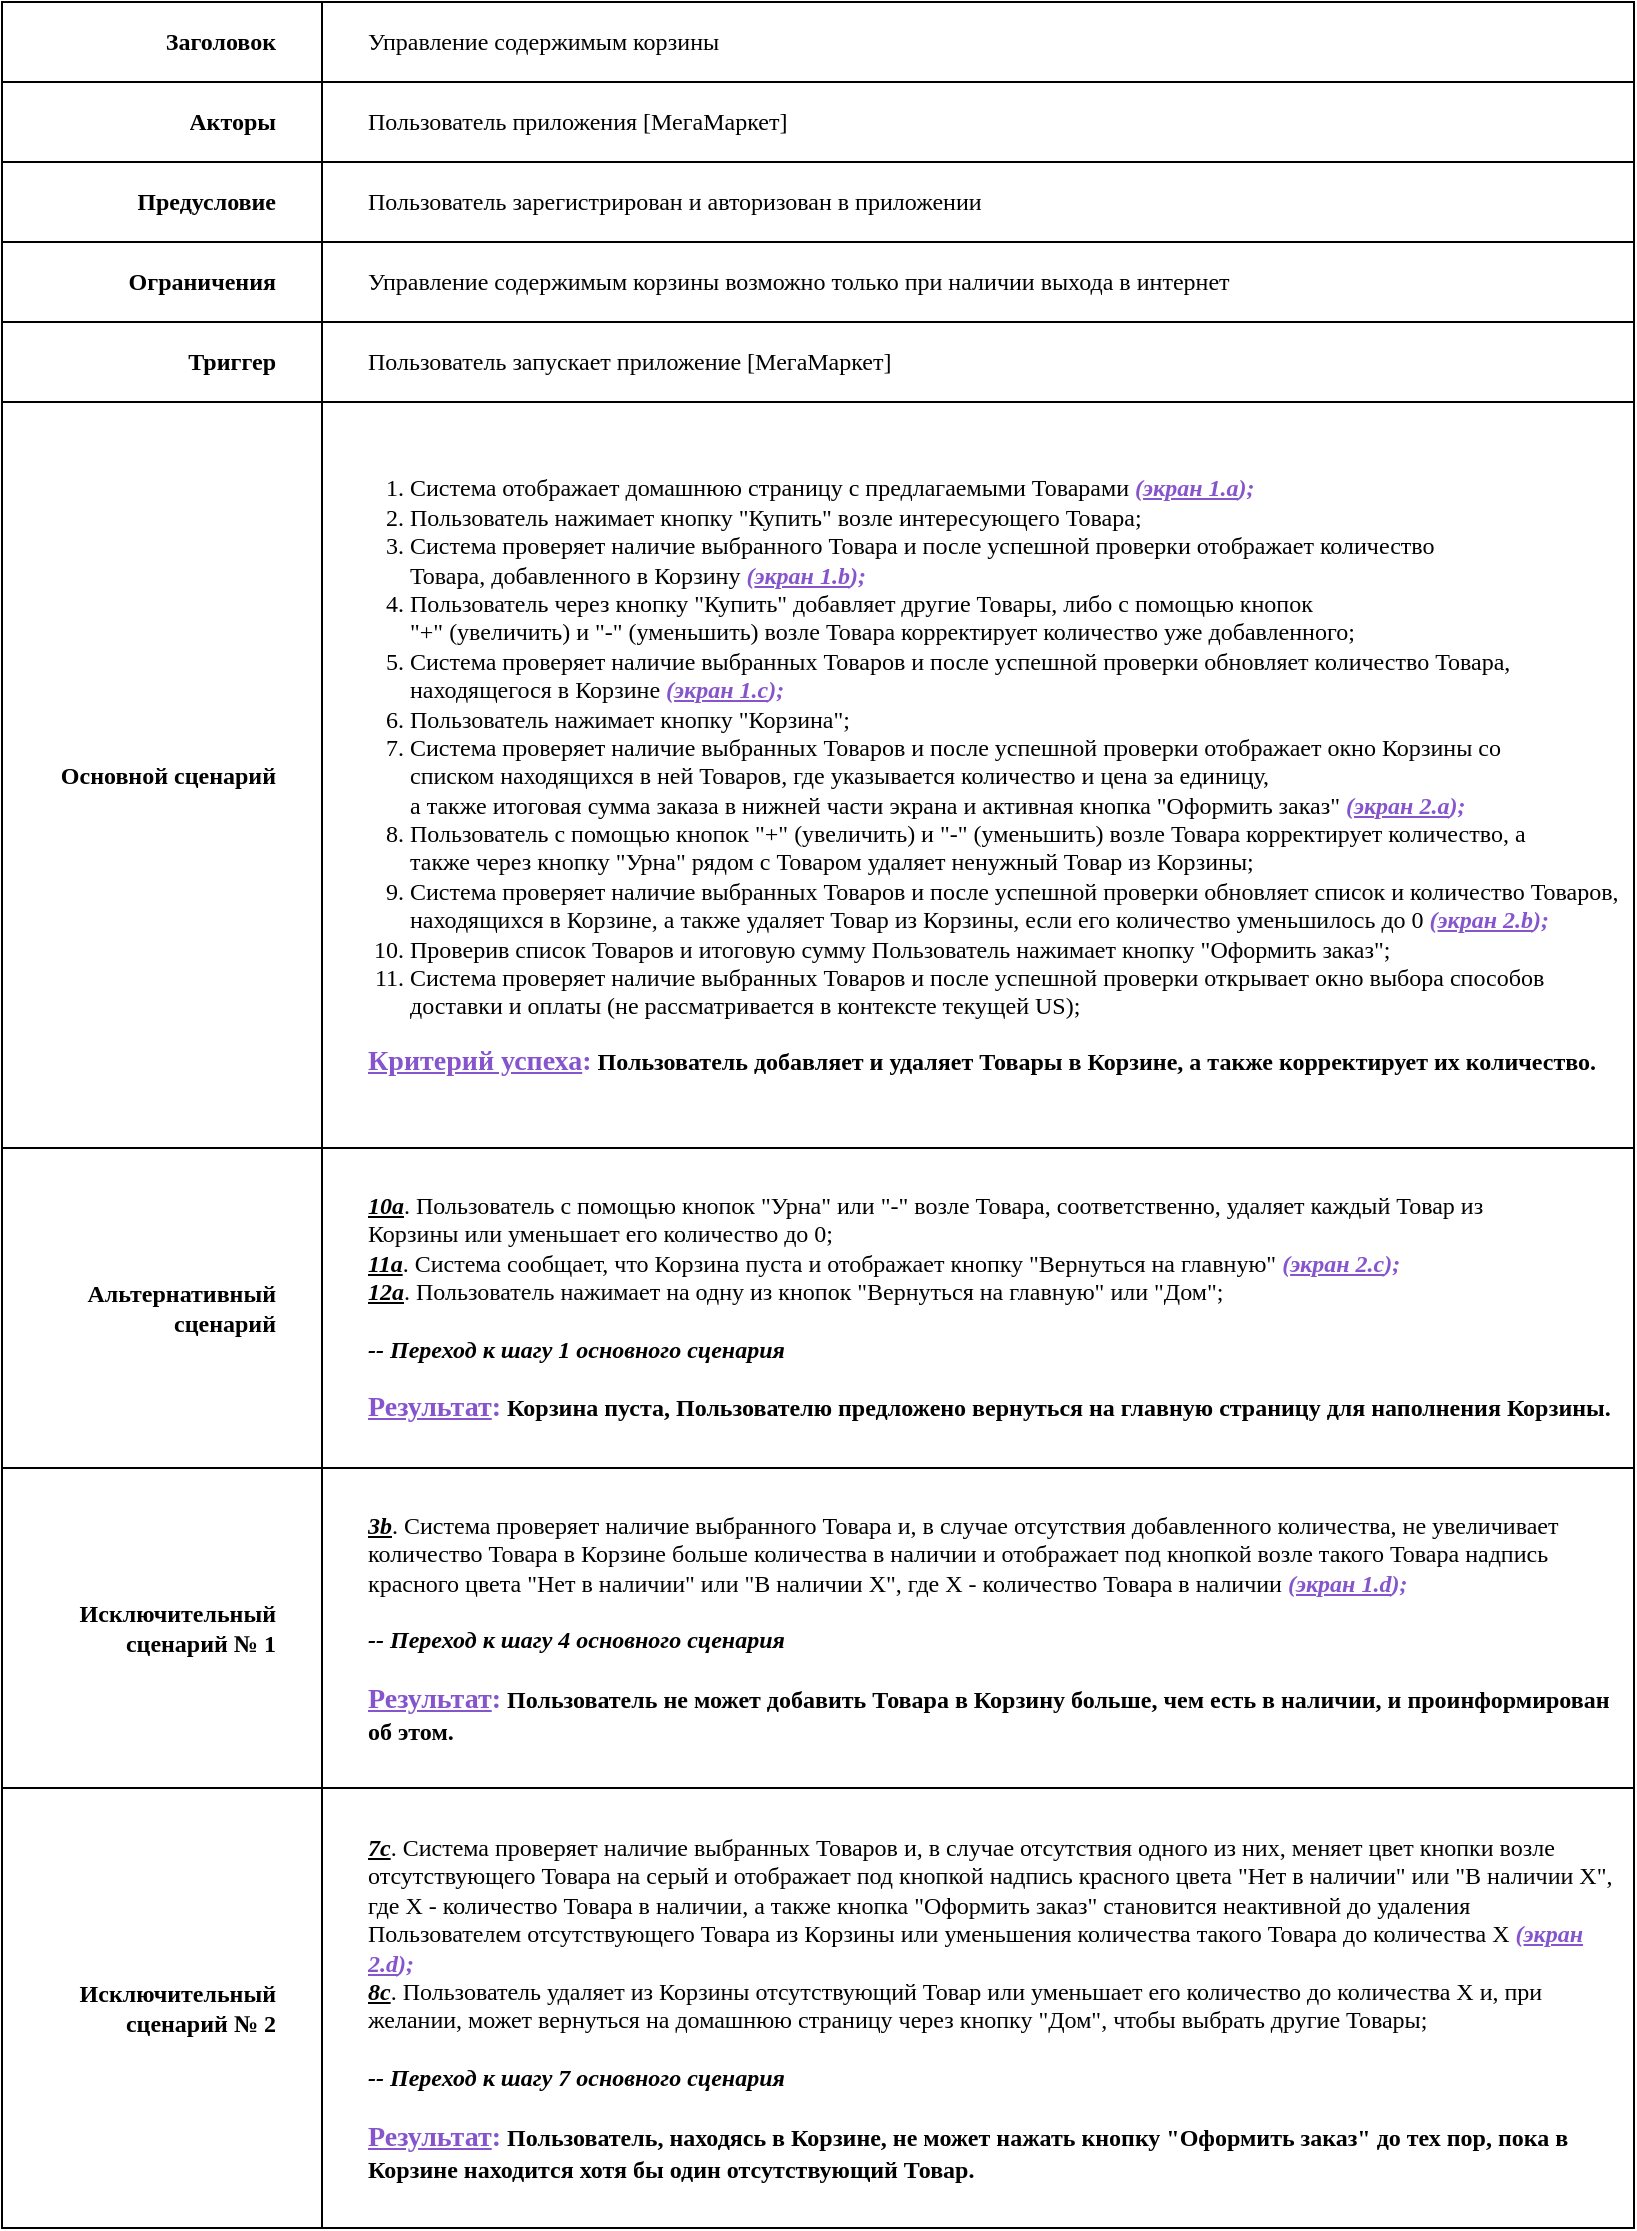 <mxfile version="24.7.17">
  <diagram id="iSdH8Bf3Pxa846-qju2B" name="Шаблон">
    <mxGraphModel dx="2440" dy="1407" grid="1" gridSize="10" guides="1" tooltips="1" connect="1" arrows="1" fold="1" page="1" pageScale="1" pageWidth="827" pageHeight="1169" math="0" shadow="0">
      <root>
        <mxCell id="0" />
        <mxCell id="1" parent="0" />
        <mxCell id="5DFN9uElky3kn-lGwo1o-1" value="" style="shape=table;startSize=0;container=1;collapsible=0;childLayout=tableLayout;fontFamily=Comic Sans MS;" parent="1" vertex="1">
          <mxGeometry x="5" y="28" width="816" height="1113.0" as="geometry" />
        </mxCell>
        <mxCell id="5DFN9uElky3kn-lGwo1o-6" value="" style="shape=tableRow;horizontal=0;startSize=0;swimlaneHead=0;swimlaneBody=0;strokeColor=inherit;top=0;left=0;bottom=0;right=0;collapsible=0;dropTarget=0;fillColor=none;points=[[0,0.5],[1,0.5]];portConstraint=eastwest;fontFamily=Comic Sans MS;" parent="5DFN9uElky3kn-lGwo1o-1" vertex="1">
          <mxGeometry width="816" height="40" as="geometry" />
        </mxCell>
        <mxCell id="5DFN9uElky3kn-lGwo1o-7" value="&lt;b&gt;Заголовок&lt;/b&gt;" style="shape=partialRectangle;html=1;whiteSpace=wrap;connectable=0;strokeColor=inherit;overflow=hidden;fillColor=none;top=0;left=0;bottom=0;right=0;pointerEvents=1;fontFamily=Comic Sans MS;align=right;spacingRight=21;" parent="5DFN9uElky3kn-lGwo1o-6" vertex="1">
          <mxGeometry width="160" height="40" as="geometry">
            <mxRectangle width="160" height="40" as="alternateBounds" />
          </mxGeometry>
        </mxCell>
        <mxCell id="5DFN9uElky3kn-lGwo1o-9" value="Управление содержимым корзины" style="shape=partialRectangle;html=1;whiteSpace=wrap;connectable=0;strokeColor=inherit;overflow=hidden;fillColor=none;top=0;left=0;bottom=0;right=0;pointerEvents=1;spacingLeft=21;spacingRight=7;fontFamily=Comic Sans MS;align=left;" parent="5DFN9uElky3kn-lGwo1o-6" vertex="1">
          <mxGeometry x="160" width="656" height="40" as="geometry">
            <mxRectangle width="656" height="40" as="alternateBounds" />
          </mxGeometry>
        </mxCell>
        <mxCell id="5DFN9uElky3kn-lGwo1o-10" value="" style="shape=tableRow;horizontal=0;startSize=0;swimlaneHead=0;swimlaneBody=0;strokeColor=inherit;top=0;left=0;bottom=0;right=0;collapsible=0;dropTarget=0;fillColor=none;points=[[0,0.5],[1,0.5]];portConstraint=eastwest;fontFamily=Comic Sans MS;" parent="5DFN9uElky3kn-lGwo1o-1" vertex="1">
          <mxGeometry y="40" width="816" height="40" as="geometry" />
        </mxCell>
        <mxCell id="5DFN9uElky3kn-lGwo1o-11" value="&lt;b&gt;Акторы&lt;/b&gt;" style="shape=partialRectangle;html=1;whiteSpace=wrap;connectable=0;strokeColor=inherit;overflow=hidden;fillColor=none;top=0;left=0;bottom=0;right=0;pointerEvents=1;fontFamily=Comic Sans MS;align=right;spacingRight=21;" parent="5DFN9uElky3kn-lGwo1o-10" vertex="1">
          <mxGeometry width="160" height="40" as="geometry">
            <mxRectangle width="160" height="40" as="alternateBounds" />
          </mxGeometry>
        </mxCell>
        <mxCell id="5DFN9uElky3kn-lGwo1o-13" value="Пользователь приложения [МегаМаркет]" style="shape=partialRectangle;html=1;whiteSpace=wrap;connectable=0;strokeColor=inherit;overflow=hidden;fillColor=none;top=0;left=0;bottom=0;right=0;pointerEvents=1;spacingLeft=21;spacingRight=7;fontFamily=Comic Sans MS;align=left;" parent="5DFN9uElky3kn-lGwo1o-10" vertex="1">
          <mxGeometry x="160" width="656" height="40" as="geometry">
            <mxRectangle width="656" height="40" as="alternateBounds" />
          </mxGeometry>
        </mxCell>
        <mxCell id="5DFN9uElky3kn-lGwo1o-14" value="" style="shape=tableRow;horizontal=0;startSize=0;swimlaneHead=0;swimlaneBody=0;strokeColor=inherit;top=0;left=0;bottom=0;right=0;collapsible=0;dropTarget=0;fillColor=none;points=[[0,0.5],[1,0.5]];portConstraint=eastwest;fontFamily=Comic Sans MS;" parent="5DFN9uElky3kn-lGwo1o-1" vertex="1">
          <mxGeometry y="80" width="816" height="40" as="geometry" />
        </mxCell>
        <mxCell id="5DFN9uElky3kn-lGwo1o-15" value="&lt;b&gt;Предусловие&lt;/b&gt;" style="shape=partialRectangle;html=1;whiteSpace=wrap;connectable=0;strokeColor=inherit;overflow=hidden;fillColor=none;top=0;left=0;bottom=0;right=0;pointerEvents=1;fontFamily=Comic Sans MS;align=right;spacingRight=21;" parent="5DFN9uElky3kn-lGwo1o-14" vertex="1">
          <mxGeometry width="160" height="40" as="geometry">
            <mxRectangle width="160" height="40" as="alternateBounds" />
          </mxGeometry>
        </mxCell>
        <mxCell id="5DFN9uElky3kn-lGwo1o-17" value="Пользователь зарегистрирован и авторизован в приложении" style="shape=partialRectangle;html=1;whiteSpace=wrap;connectable=0;strokeColor=inherit;overflow=hidden;fillColor=none;top=0;left=0;bottom=0;right=0;pointerEvents=1;spacingLeft=21;spacingRight=7;fontFamily=Comic Sans MS;align=left;" parent="5DFN9uElky3kn-lGwo1o-14" vertex="1">
          <mxGeometry x="160" width="656" height="40" as="geometry">
            <mxRectangle width="656" height="40" as="alternateBounds" />
          </mxGeometry>
        </mxCell>
        <mxCell id="5DFN9uElky3kn-lGwo1o-18" value="" style="shape=tableRow;horizontal=0;startSize=0;swimlaneHead=0;swimlaneBody=0;strokeColor=inherit;top=0;left=0;bottom=0;right=0;collapsible=0;dropTarget=0;fillColor=none;points=[[0,0.5],[1,0.5]];portConstraint=eastwest;fontFamily=Comic Sans MS;" parent="5DFN9uElky3kn-lGwo1o-1" vertex="1">
          <mxGeometry y="120" width="816" height="40" as="geometry" />
        </mxCell>
        <mxCell id="5DFN9uElky3kn-lGwo1o-19" value="&lt;b&gt;Ограничения&lt;/b&gt;" style="shape=partialRectangle;html=1;whiteSpace=wrap;connectable=0;strokeColor=inherit;overflow=hidden;fillColor=none;top=0;left=0;bottom=0;right=0;pointerEvents=1;fontFamily=Comic Sans MS;align=right;spacingRight=21;" parent="5DFN9uElky3kn-lGwo1o-18" vertex="1">
          <mxGeometry width="160" height="40" as="geometry">
            <mxRectangle width="160" height="40" as="alternateBounds" />
          </mxGeometry>
        </mxCell>
        <mxCell id="5DFN9uElky3kn-lGwo1o-21" value="Управление содержимым корзины возможно только при наличии выхода в интернет" style="shape=partialRectangle;html=1;whiteSpace=wrap;connectable=0;strokeColor=inherit;overflow=hidden;fillColor=none;top=0;left=0;bottom=0;right=0;pointerEvents=1;spacingLeft=21;spacingRight=7;fontFamily=Comic Sans MS;align=left;" parent="5DFN9uElky3kn-lGwo1o-18" vertex="1">
          <mxGeometry x="160" width="656" height="40" as="geometry">
            <mxRectangle width="656" height="40" as="alternateBounds" />
          </mxGeometry>
        </mxCell>
        <mxCell id="5DFN9uElky3kn-lGwo1o-22" value="" style="shape=tableRow;horizontal=0;startSize=0;swimlaneHead=0;swimlaneBody=0;strokeColor=inherit;top=0;left=0;bottom=0;right=0;collapsible=0;dropTarget=0;fillColor=none;points=[[0,0.5],[1,0.5]];portConstraint=eastwest;fontFamily=Comic Sans MS;" parent="5DFN9uElky3kn-lGwo1o-1" vertex="1">
          <mxGeometry y="160" width="816" height="40" as="geometry" />
        </mxCell>
        <mxCell id="5DFN9uElky3kn-lGwo1o-23" value="&lt;b&gt;Триггер&lt;/b&gt;" style="shape=partialRectangle;html=1;whiteSpace=wrap;connectable=0;strokeColor=inherit;overflow=hidden;fillColor=none;top=0;left=0;bottom=0;right=0;pointerEvents=1;fontFamily=Comic Sans MS;align=right;spacingRight=21;" parent="5DFN9uElky3kn-lGwo1o-22" vertex="1">
          <mxGeometry width="160" height="40" as="geometry">
            <mxRectangle width="160" height="40" as="alternateBounds" />
          </mxGeometry>
        </mxCell>
        <mxCell id="5DFN9uElky3kn-lGwo1o-25" value="Пользователь&amp;nbsp;запускает приложение&amp;nbsp;[МегаМаркет]" style="shape=partialRectangle;html=1;whiteSpace=wrap;connectable=0;strokeColor=inherit;overflow=hidden;fillColor=none;top=0;left=0;bottom=0;right=0;pointerEvents=1;spacingLeft=21;spacingRight=7;fontFamily=Comic Sans MS;align=left;" parent="5DFN9uElky3kn-lGwo1o-22" vertex="1">
          <mxGeometry x="160" width="656" height="40" as="geometry">
            <mxRectangle width="656" height="40" as="alternateBounds" />
          </mxGeometry>
        </mxCell>
        <mxCell id="5DFN9uElky3kn-lGwo1o-26" value="" style="shape=tableRow;horizontal=0;startSize=0;swimlaneHead=0;swimlaneBody=0;strokeColor=inherit;top=0;left=0;bottom=0;right=0;collapsible=0;dropTarget=0;fillColor=none;points=[[0,0.5],[1,0.5]];portConstraint=eastwest;fontFamily=Comic Sans MS;" parent="5DFN9uElky3kn-lGwo1o-1" vertex="1">
          <mxGeometry y="200" width="816" height="373" as="geometry" />
        </mxCell>
        <mxCell id="5DFN9uElky3kn-lGwo1o-27" value="&lt;b&gt;Основной сценарий&lt;/b&gt;" style="shape=partialRectangle;html=1;whiteSpace=wrap;connectable=0;strokeColor=inherit;overflow=hidden;fillColor=none;top=0;left=0;bottom=0;right=0;pointerEvents=1;fontFamily=Comic Sans MS;align=right;spacingRight=21;" parent="5DFN9uElky3kn-lGwo1o-26" vertex="1">
          <mxGeometry width="160" height="373" as="geometry">
            <mxRectangle width="160" height="373" as="alternateBounds" />
          </mxGeometry>
        </mxCell>
        <mxCell id="5DFN9uElky3kn-lGwo1o-29" value="&lt;ol style=&quot;padding-left: 21px; margin-left: 0px; margin-top: 0px;&quot;&gt;&lt;li&gt;&lt;span style=&quot;background-color: initial;&quot;&gt;Система отображает домашнюю страницу с предлагаемыми Товарами&lt;/span&gt;&lt;b style=&quot;background-color: initial;&quot;&gt;&lt;i&gt; &lt;font color=&quot;#8654cc&quot;&gt;(&lt;font style=&quot;text-decoration-line: underline;&quot;&gt;экран 1.a&lt;/font&gt;);&lt;/font&gt;&lt;/i&gt;&lt;/b&gt;&lt;/li&gt;&lt;li&gt;&lt;span style=&quot;background-color: initial;&quot;&gt;Пользователь нажимает кнопку &quot;Купить&quot; возле интересующего Товара;&lt;/span&gt;&lt;/li&gt;&lt;li&gt;&lt;span style=&quot;background-color: initial;&quot;&gt;Система&amp;nbsp;проверяет наличие выбранного Товара и после успешной проверки&amp;nbsp;отображает&amp;nbsp;количество Товара,&amp;nbsp;добавленного в Корзину&lt;/span&gt;&lt;b style=&quot;background-color: initial;&quot;&gt;&lt;i&gt;&amp;nbsp;&lt;font color=&quot;#8654cc&quot;&gt;(&lt;font style=&quot;text-decoration-line: underline;&quot;&gt;экран 1.b&lt;/font&gt;);&lt;/font&gt;&lt;/i&gt;&lt;/b&gt;&lt;/li&gt;&lt;li&gt;&lt;span style=&quot;background-color: initial;&quot;&gt;Пользователь&amp;nbsp;через кнопку &quot;Купить&quot;&amp;nbsp;добавляет другие Товары,&amp;nbsp;&lt;/span&gt;либо&amp;nbsp;&lt;span style=&quot;background-color: initial;&quot;&gt;с помощью кнопок &lt;br&gt;&quot;+&quot; (увеличить) и &quot;-&quot; (уменьшить) возле Товара корректирует&lt;/span&gt;&lt;span style=&quot;background-color: initial;&quot;&gt;&amp;nbsp;количество уже добавленного;&lt;/span&gt;&lt;/li&gt;&lt;li&gt;&lt;span style=&quot;background-color: initial;&quot;&gt;Система проверяет наличие выбранных Товаров и после успешной проверки&amp;nbsp;обновляет количество Товара, находящегося в Корзине&lt;/span&gt;&lt;b style=&quot;background-color: initial;&quot;&gt;&lt;i&gt;&amp;nbsp;&lt;font color=&quot;#8654cc&quot;&gt;(&lt;font style=&quot;text-decoration-line: underline;&quot;&gt;экран 1.c&lt;/font&gt;);&lt;/font&gt;&lt;/i&gt;&lt;/b&gt;&lt;/li&gt;&lt;li&gt;&lt;span style=&quot;background-color: initial;&quot;&gt;Пользователь нажимает кнопку &quot;Корзина&quot;;&lt;/span&gt;&lt;/li&gt;&lt;li&gt;&lt;span style=&quot;background-color: initial;&quot;&gt;Система&amp;nbsp;проверяет наличие выбранных Товаров и после успешной проверки&amp;nbsp;отображает окно Корзины со списком&amp;nbsp;находящихся в ней Товаров, где указывается количество и цена за единицу, &lt;br&gt;а также итоговая сумма заказа в нижней части экрана и активная кнопка &quot;Оформить заказ&quot;&lt;/span&gt;&lt;b style=&quot;background-color: initial;&quot;&gt;&lt;i&gt;&amp;nbsp;&lt;font color=&quot;#8654cc&quot;&gt;(&lt;font style=&quot;text-decoration-line: underline;&quot;&gt;экран 2.a&lt;/font&gt;);&lt;/font&gt;&lt;/i&gt;&lt;/b&gt;&lt;/li&gt;&lt;li&gt;&lt;span style=&quot;background-color: initial;&quot;&gt;Пользователь&amp;nbsp;&lt;span style=&quot;background-color: initial;&quot;&gt;с помощью кнопок &quot;+&quot; (увеличить) и &quot;-&quot; (уменьшить) возле Товара корректирует&amp;nbsp;&lt;/span&gt;&lt;span style=&quot;background-color: initial;&quot;&gt;количество,&amp;nbsp;а также&lt;/span&gt;&amp;nbsp;через кнопку &quot;Урна&quot; рядом с Товаром&amp;nbsp;удаляет ненужный Товар из Корзины;&lt;/span&gt;&lt;/li&gt;&lt;li&gt;&lt;span style=&quot;background-color: initial;&quot;&gt;Система&amp;nbsp;проверяет наличие выбранных Товаров и после успешной проверки&amp;nbsp;обновляет список и количество Товаров, находящихся в Корзине, а также&amp;nbsp;&lt;/span&gt;&lt;b style=&quot;background-color: initial;&quot;&gt;&lt;i&gt;&lt;span style=&quot;font-style: normal; font-weight: 400;&quot;&gt;удаляет Товар из Корзины, если его количество уменьшилось до 0&lt;/span&gt;&amp;nbsp;&lt;font color=&quot;#8654cc&quot;&gt;(&lt;font style=&quot;text-decoration-line: underline;&quot;&gt;экран 2.b&lt;/font&gt;);&lt;/font&gt;&lt;/i&gt;&lt;/b&gt;&lt;/li&gt;&lt;li&gt;&lt;span style=&quot;background-color: initial;&quot;&gt;Проверив список Товаров и итоговую сумму Пользователь нажимает кнопку &quot;Оформить заказ&quot;;&lt;/span&gt;&lt;/li&gt;&lt;li&gt;&lt;span style=&quot;background-color: initial;&quot;&gt;Система проверяет наличие выбранных Товаров и после успешной проверки открывает окно выбора способов доставки и оплаты (не рассматривается в контексте текущей US);&lt;/span&gt;&lt;/li&gt;&lt;/ol&gt;&lt;b&gt;&lt;span style=&quot;background-color: initial;&quot;&gt;&lt;font size=&quot;1&quot; color=&quot;#8654cc&quot;&gt;&lt;u style=&quot;font-size: 14px;&quot;&gt;Критерий успеха&lt;/u&gt;&lt;span style=&quot;font-size: 14px;&quot;&gt;:&lt;/span&gt;&lt;/font&gt;&lt;/span&gt;&lt;span style=&quot;background-color: initial;&quot;&gt;&amp;nbsp;&lt;/span&gt;Пользователь добавляет и удаляет Товары в Корзине, а также корректирует их количество.&lt;/b&gt;" style="shape=partialRectangle;html=1;whiteSpace=wrap;connectable=0;strokeColor=inherit;overflow=hidden;fillColor=none;top=0;left=0;bottom=0;right=0;pointerEvents=1;spacingLeft=21;spacingRight=7;fontFamily=Comic Sans MS;align=left;" parent="5DFN9uElky3kn-lGwo1o-26" vertex="1">
          <mxGeometry x="160" width="656" height="373" as="geometry">
            <mxRectangle width="656" height="373" as="alternateBounds" />
          </mxGeometry>
        </mxCell>
        <mxCell id="5DFN9uElky3kn-lGwo1o-30" value="" style="shape=tableRow;horizontal=0;startSize=0;swimlaneHead=0;swimlaneBody=0;strokeColor=inherit;top=0;left=0;bottom=0;right=0;collapsible=0;dropTarget=0;fillColor=none;points=[[0,0.5],[1,0.5]];portConstraint=eastwest;fontFamily=Comic Sans MS;" parent="5DFN9uElky3kn-lGwo1o-1" vertex="1">
          <mxGeometry y="573" width="816" height="160" as="geometry" />
        </mxCell>
        <mxCell id="5DFN9uElky3kn-lGwo1o-31" value="&lt;b&gt;Альтернативный сценарий&lt;/b&gt;" style="shape=partialRectangle;html=1;whiteSpace=wrap;connectable=0;strokeColor=inherit;overflow=hidden;fillColor=none;top=0;left=0;bottom=0;right=0;pointerEvents=1;fontFamily=Comic Sans MS;align=right;spacingRight=21;" parent="5DFN9uElky3kn-lGwo1o-30" vertex="1">
          <mxGeometry width="160" height="160" as="geometry">
            <mxRectangle width="160" height="160" as="alternateBounds" />
          </mxGeometry>
        </mxCell>
        <mxCell id="5DFN9uElky3kn-lGwo1o-33" value="&lt;span style=&quot;background-color: initial;&quot;&gt;&lt;b&gt;&lt;i&gt;&lt;u&gt;10a&lt;/u&gt;&lt;/i&gt;&lt;/b&gt;. Пользователь&lt;/span&gt;&amp;nbsp;&lt;span style=&quot;background-color: initial;&quot;&gt;с помощью кнопок&lt;/span&gt;&lt;span style=&quot;background-color: initial;&quot;&gt;&amp;nbsp;&quot;Урна&quot;&lt;/span&gt;&lt;span style=&quot;background-color: initial;&quot;&gt;&amp;nbsp;или&lt;/span&gt;&amp;nbsp;&quot;-&quot;&lt;span style=&quot;background-color: initial;&quot;&gt;&amp;nbsp;возле Товара, соответственно, удаляет каждый Товар из Корзины&lt;/span&gt;&amp;nbsp;или уменьшает его количество до 0&lt;span style=&quot;background-color: initial;&quot;&gt;;&lt;br&gt;&lt;/span&gt;&lt;div&gt;&lt;b style=&quot;background-color: initial;&quot;&gt;&lt;i&gt;&lt;u&gt;11a&lt;/u&gt;&lt;/i&gt;&lt;/b&gt;. Система сообщает, что Корзина пуста и отображает кнопку &quot;Вернуться на главную&quot;&lt;b style=&quot;background-color: initial;&quot;&gt;&lt;i&gt;&amp;nbsp;&lt;font color=&quot;#8654cc&quot;&gt;(&lt;font style=&quot;text-decoration-line: underline;&quot;&gt;экран 2.c&lt;/font&gt;);&lt;/font&gt;&lt;/i&gt;&lt;/b&gt;&lt;/div&gt;&lt;div&gt;&lt;b style=&quot;background-color: initial;&quot;&gt;&lt;i&gt;&lt;u&gt;12a&lt;/u&gt;&lt;/i&gt;&lt;/b&gt;. Пользователь нажимает на одну из кнопок &quot;Вернуться на главную&quot; или &quot;Дом&quot;;&lt;/div&gt;&lt;div&gt;&lt;br&gt;&lt;/div&gt;&lt;div&gt;&lt;i&gt;&lt;b&gt;-- Переход к шагу 1 основного сценария&lt;/b&gt;&lt;/i&gt;&lt;br&gt;&lt;/div&gt;&lt;div&gt;&lt;br&gt;&lt;/div&gt;&lt;div&gt;&lt;span style=&quot;background-color: initial;&quot;&gt;&lt;b&gt;&lt;font size=&quot;1&quot; color=&quot;#8654cc&quot;&gt;&lt;span style=&quot;font-size: 14px;&quot;&gt;&lt;u&gt;Результат&lt;/u&gt;:&lt;/span&gt;&lt;/font&gt;&lt;/b&gt;&lt;/span&gt;&lt;b style=&quot;background-color: initial;&quot;&gt;&amp;nbsp;Корзина пуста, Пользователю предложено вернуться на главную страницу для наполнения Корзины.&lt;br&gt;&lt;/b&gt;&lt;/div&gt;" style="shape=partialRectangle;html=1;whiteSpace=wrap;connectable=0;strokeColor=inherit;overflow=hidden;fillColor=none;top=0;left=0;bottom=0;right=0;pointerEvents=1;align=left;spacingLeft=21;spacingRight=7;fontFamily=Comic Sans MS;" parent="5DFN9uElky3kn-lGwo1o-30" vertex="1">
          <mxGeometry x="160" width="656" height="160" as="geometry">
            <mxRectangle width="656" height="160" as="alternateBounds" />
          </mxGeometry>
        </mxCell>
        <mxCell id="3GdmSkPxTMsJN_K1McYo-1" style="shape=tableRow;horizontal=0;startSize=0;swimlaneHead=0;swimlaneBody=0;strokeColor=inherit;top=0;left=0;bottom=0;right=0;collapsible=0;dropTarget=0;fillColor=none;points=[[0,0.5],[1,0.5]];portConstraint=eastwest;fontFamily=Comic Sans MS;" parent="5DFN9uElky3kn-lGwo1o-1" vertex="1">
          <mxGeometry y="733" width="816" height="160" as="geometry" />
        </mxCell>
        <mxCell id="3GdmSkPxTMsJN_K1McYo-2" value="&lt;b&gt;Исключительный сценарий № 1&lt;/b&gt;" style="shape=partialRectangle;html=1;whiteSpace=wrap;connectable=0;strokeColor=inherit;overflow=hidden;fillColor=none;top=0;left=0;bottom=0;right=0;pointerEvents=1;fontFamily=Comic Sans MS;align=right;spacingRight=21;" parent="3GdmSkPxTMsJN_K1McYo-1" vertex="1">
          <mxGeometry width="160" height="160" as="geometry">
            <mxRectangle width="160" height="160" as="alternateBounds" />
          </mxGeometry>
        </mxCell>
        <mxCell id="3GdmSkPxTMsJN_K1McYo-3" value="&lt;div&gt;&lt;span style=&quot;background-color: initial;&quot;&gt;&lt;b&gt;&lt;i&gt;&lt;u&gt;3b&lt;/u&gt;&lt;/i&gt;&lt;/b&gt;.&amp;nbsp;&lt;/span&gt;&lt;span style=&quot;background-color: initial;&quot;&gt;Система проверяет наличие выбранного Товара и, в случае отсутствия добавленного количества, не увеличивает количество Товара в Корзине больше количества в наличии и отображает под кнопкой возле такого Товара&amp;nbsp;&lt;/span&gt;&lt;span style=&quot;background-color: initial;&quot;&gt;надпись красного цвета&lt;/span&gt;&lt;span style=&quot;background-color: initial;&quot;&gt;&amp;nbsp;&lt;/span&gt;&lt;span style=&quot;background-color: initial;&quot;&gt;&quot;Нет в наличии&quot; или &quot;В наличии X&quot;, где X - количество Товара в наличии&lt;/span&gt;&lt;span style=&quot;background-color: initial;&quot;&gt;&amp;nbsp;&lt;/span&gt;&lt;b style=&quot;background-color: initial;&quot;&gt;&lt;i&gt;&lt;font color=&quot;#8654cc&quot;&gt;(&lt;font style=&quot;text-decoration-line: underline;&quot;&gt;экран 1.d&lt;/font&gt;);&lt;/font&gt;&lt;/i&gt;&lt;/b&gt;&lt;br&gt;&lt;/div&gt;&lt;div&gt;&lt;span style=&quot;background-color: initial;&quot;&gt;&lt;br&gt;&lt;/span&gt;&lt;/div&gt;&lt;div&gt;&lt;i&gt;&lt;b&gt;-- Переход к шагу 4 основного сценария&lt;/b&gt;&lt;/i&gt;&lt;span style=&quot;background-color: initial;&quot;&gt;&lt;br&gt;&lt;/span&gt;&lt;/div&gt;&lt;div&gt;&lt;br&gt;&lt;/div&gt;&lt;div&gt;&lt;span style=&quot;background-color: initial;&quot;&gt;&lt;b&gt;&lt;font size=&quot;1&quot; color=&quot;#8654cc&quot;&gt;&lt;span style=&quot;font-size: 14px;&quot;&gt;&lt;u&gt;Результат&lt;/u&gt;:&lt;/span&gt;&lt;/font&gt;&lt;/b&gt;&lt;/span&gt;&lt;b style=&quot;background-color: initial;&quot;&gt;&amp;nbsp;Пользователь не может добавить Товара в Корзину больше, чем есть в наличии, и проинформирован об этом.&lt;/b&gt;&lt;/div&gt;" style="shape=partialRectangle;html=1;whiteSpace=wrap;connectable=0;strokeColor=inherit;overflow=hidden;fillColor=none;top=0;left=0;bottom=0;right=0;pointerEvents=1;align=left;spacingLeft=21;spacingRight=7;fontFamily=Comic Sans MS;" parent="3GdmSkPxTMsJN_K1McYo-1" vertex="1">
          <mxGeometry x="160" width="656" height="160" as="geometry">
            <mxRectangle width="656" height="160" as="alternateBounds" />
          </mxGeometry>
        </mxCell>
        <mxCell id="iYZjJl4IIF1E1Z53RNTq-1" style="shape=tableRow;horizontal=0;startSize=0;swimlaneHead=0;swimlaneBody=0;strokeColor=inherit;top=0;left=0;bottom=0;right=0;collapsible=0;dropTarget=0;fillColor=none;points=[[0,0.5],[1,0.5]];portConstraint=eastwest;fontFamily=Comic Sans MS;" vertex="1" parent="5DFN9uElky3kn-lGwo1o-1">
          <mxGeometry y="893" width="816" height="220" as="geometry" />
        </mxCell>
        <mxCell id="iYZjJl4IIF1E1Z53RNTq-2" value="&lt;b&gt;Исключительный сценарий&amp;nbsp;&lt;/b&gt;&lt;b&gt;№&amp;nbsp;&lt;/b&gt;&lt;b&gt;2&lt;/b&gt;" style="shape=partialRectangle;html=1;whiteSpace=wrap;connectable=0;strokeColor=inherit;overflow=hidden;fillColor=none;top=0;left=0;bottom=0;right=0;pointerEvents=1;fontFamily=Comic Sans MS;align=right;spacingRight=21;" vertex="1" parent="iYZjJl4IIF1E1Z53RNTq-1">
          <mxGeometry width="160" height="220" as="geometry">
            <mxRectangle width="160" height="220" as="alternateBounds" />
          </mxGeometry>
        </mxCell>
        <mxCell id="iYZjJl4IIF1E1Z53RNTq-3" value="&lt;div&gt;&lt;span style=&quot;background-color: initial;&quot;&gt;&lt;b&gt;&lt;u&gt;&lt;i&gt;7c&lt;/i&gt;&lt;/u&gt;&lt;/b&gt;.&amp;nbsp;&lt;/span&gt;&lt;span style=&quot;background-color: initial;&quot;&gt;Система проверяет наличие выбранных Товаров и, в случае отсутствия одного из них, меняет&amp;nbsp;&lt;/span&gt;&lt;span style=&quot;background-color: initial;&quot;&gt;цвет&amp;nbsp;&lt;/span&gt;&lt;span style=&quot;background-color: initial;&quot;&gt;кнопки&lt;/span&gt;&lt;span style=&quot;background-color: initial;&quot;&gt;&amp;nbsp;&lt;/span&gt;&lt;span style=&quot;background-color: initial;&quot;&gt;возле отсутствующего Товара на серый&lt;/span&gt;&lt;span style=&quot;background-color: initial;&quot;&gt;&amp;nbsp;и отображает&lt;/span&gt;&lt;span style=&quot;background-color: initial;&quot;&gt;&amp;nbsp;под кнопкой&lt;/span&gt;&lt;span style=&quot;background-color: initial;&quot;&gt;&amp;nbsp;надпись красного цвета&lt;/span&gt;&lt;span style=&quot;background-color: initial;&quot;&gt;&amp;nbsp;&lt;/span&gt;&lt;span style=&quot;background-color: initial;&quot;&gt;&quot;Нет в наличии&quot; или &quot;В наличии X&quot;, где X - количество Товара в наличии&lt;/span&gt;&lt;span style=&quot;background-color: initial;&quot;&gt;, а также кнопка &quot;Оформить заказ&quot; становится неактивной до удаления Пользователем отсутствующего Товара из Корзины или уменьшения количества такого Товара до количества X&amp;nbsp;&lt;/span&gt;&lt;b style=&quot;background-color: initial;&quot;&gt;&lt;i&gt;&lt;font color=&quot;#8654cc&quot;&gt;(&lt;font style=&quot;text-decoration-line: underline;&quot;&gt;экран 2.d&lt;/font&gt;);&lt;/font&gt;&lt;/i&gt;&lt;/b&gt;&lt;br&gt;&lt;/div&gt;&lt;div&gt;&lt;b style=&quot;background-color: initial;&quot;&gt;&lt;u&gt;&lt;i&gt;8c&lt;/i&gt;&lt;/u&gt;&lt;/b&gt;. Пользователь удаляет из Корзины отсутствующий Товар или уменьшает его количество до количества X и, при желании, может вернуться на домашнюю страницу через кнопку &quot;Дом&quot;, чтобы выбрать другие Товары;&lt;/div&gt;&lt;div&gt;&lt;br&gt;&lt;/div&gt;&lt;div&gt;&lt;i&gt;&lt;b&gt;-- Переход к шагу 7 основного сценария&lt;/b&gt;&lt;/i&gt;&lt;br&gt;&lt;/div&gt;&lt;div&gt;&lt;br&gt;&lt;/div&gt;&lt;div&gt;&lt;span style=&quot;background-color: initial;&quot;&gt;&lt;b&gt;&lt;font size=&quot;1&quot; color=&quot;#8654cc&quot;&gt;&lt;span style=&quot;font-size: 14px;&quot;&gt;&lt;u&gt;Результат&lt;/u&gt;:&lt;/span&gt;&lt;/font&gt;&lt;/b&gt;&lt;/span&gt;&lt;b style=&quot;background-color: initial;&quot;&gt;&amp;nbsp;&lt;/b&gt;&lt;b style=&quot;background-color: initial;&quot;&gt;Пользователь, находясь в Корзине, не может нажать кнопку &quot;Оформить заказ&quot; до тех пор, пока в Корзине находится хотя бы один отсутствующий Товар.&lt;/b&gt;&lt;/div&gt;" style="shape=partialRectangle;html=1;whiteSpace=wrap;connectable=0;strokeColor=inherit;overflow=hidden;fillColor=none;top=0;left=0;bottom=0;right=0;pointerEvents=1;align=left;spacingLeft=21;spacingRight=7;fontFamily=Comic Sans MS;" vertex="1" parent="iYZjJl4IIF1E1Z53RNTq-1">
          <mxGeometry x="160" width="656" height="220" as="geometry">
            <mxRectangle width="656" height="220" as="alternateBounds" />
          </mxGeometry>
        </mxCell>
      </root>
    </mxGraphModel>
  </diagram>
</mxfile>
